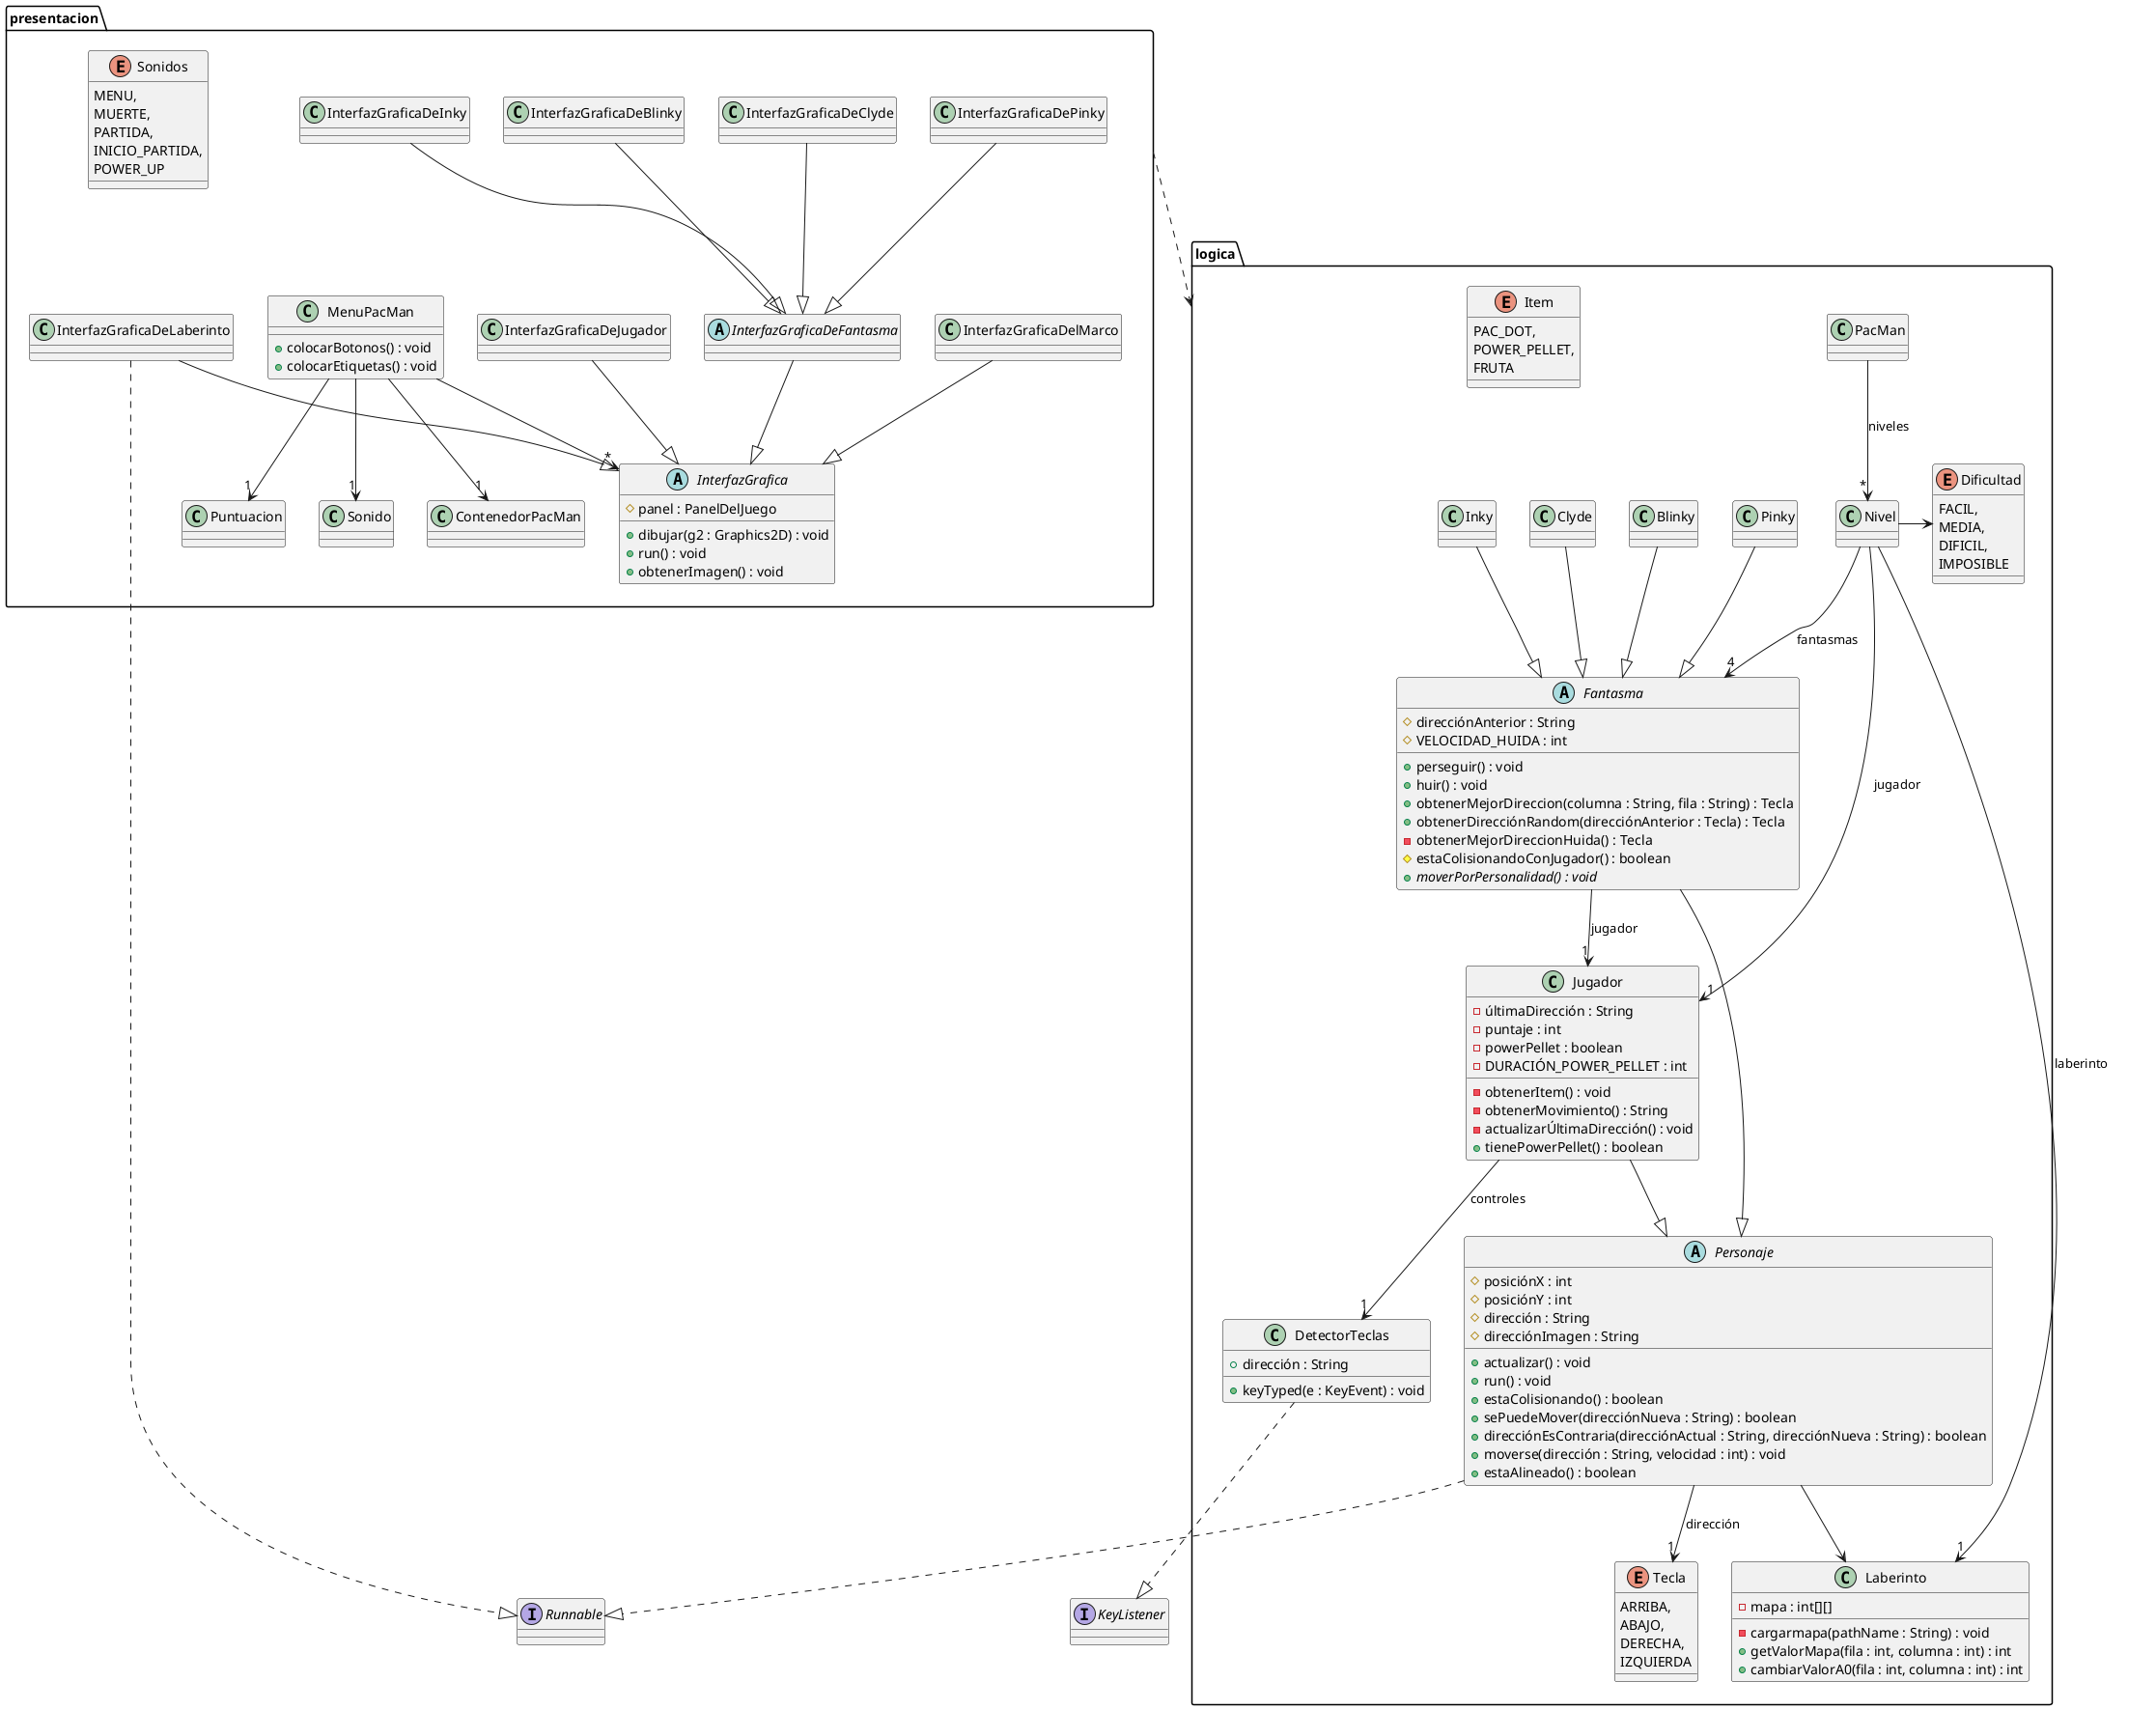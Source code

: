 @startuml

package logica {
    abstract class Personaje {
        # posiciónX : int
        # posiciónY : int
        # dirección : String
        # direcciónImagen : String
        + actualizar() : void
        + run() : void
        + estaColisionando() : boolean
        + sePuedeMover(direcciónNueva : String) : boolean
        + direcciónEsContraria(direcciónActual : String, direcciónNueva : String) : boolean
        + moverse(dirección : String, velocidad : int) : void
        + estaAlineado() : boolean
    }
    abstract class Fantasma {
        # direcciónAnterior : String
        # VELOCIDAD_HUIDA : int
        + perseguir() : void
        + huir() : void
        + obtenerMejorDireccion(columna : String, fila : String) : Tecla
        + obtenerDirecciónRandom(direcciónAnterior : Tecla) : Tecla
        - obtenerMejorDireccionHuida() : Tecla
        # estaColisionandoConJugador() : boolean
        + {abstract} moverPorPersonalidad() : void
    }
    class Jugador {
        - últimaDirección : String
        - puntaje : int
        - powerPellet : boolean
        - DURACIÓN_POWER_PELLET : int
        - obtenerItem() : void
        - obtenerMovimiento() : String
        - actualizarÚltimaDirección() : void
        + tienePowerPellet() : boolean
    }
    class Pinky {
    }
    class Blinky {
    }
    class Clyde {
    }
    class Inky {
    }
    class Laberinto {
        - mapa : int[][]
        - cargarmapa(pathName : String) : void
        + getValorMapa(fila : int, columna : int) : int
        + cambiarValorA0(fila : int, columna : int) : int
    }
    class DetectorTeclas {
        + dirección : String
        + keyTyped(e : KeyEvent) : void
    }
    class Nivel {
    }
    class PacMan {
    }
    enum Dificultad {
        FACIL,
        MEDIA,
        DIFICIL,
        IMPOSIBLE
    }
    enum Tecla {
        ARRIBA,
        ABAJO,
        DERECHA,
        IZQUIERDA
    }
    enum Item {
        PAC_DOT,
        POWER_PELLET,
        FRUTA
    }
}

package presentacion {
    abstract class InterfazGrafica {
        # panel : PanelDelJuego
        + dibujar(g2 : Graphics2D) : void
        + run() : void
        + obtenerImagen() : void
    }
    abstract class InterfazGraficaDeFantasma {
    }
    class InterfazGraficaDeBlinky {
    }
    class InterfazGraficaDeInky {
    }
    class InterfazGraficaDePinky {
    }
    class InterfazGraficaDeClyde {
    }
    class InterfazGraficaDeJugador {
    }
    class InterfazGraficaDelMarco {
    }
    class InterfazGraficaDeLaberinto {
    }
    class MenuPacMan {
        + colocarBotonos() : void
        + colocarEtiquetas() : void
    }
    class ContenedorPacMan {
    }
    class Puntuacion {
    }
    class Sonido {
    }
    enum Sonidos {
        MENU,
        MUERTE,
        PARTIDA,
        INICIO_PARTIDA,
        POWER_UP
    }
}

interface Runnable
interface KeyListener

'Relaciones entre paquetes
presentacion ..> logica

'Relaciones paquete logica
Blinky --|> Fantasma
Pinky --|> Fantasma
Inky --|> Fantasma
Clyde --|> Fantasma
Fantasma --> "1" Jugador : jugador
Personaje --> Laberinto
Personaje --> "1" Tecla : dirección
Personaje ..|> Runnable
Jugador --> "1" DetectorTeclas : controles
Jugador --|> Personaje
Fantasma --|> Personaje
DetectorTeclas ..|> KeyListener
Nivel --> "1" Jugador : jugador
Nivel --> "4" Fantasma : fantasmas
Nivel --> "1" Laberinto : laberinto
Nivel -> Dificultad
PacMan --> "*" Nivel : niveles

'Relaciones paquete presentacion
InterfazGraficaDeFantasma --|> InterfazGrafica
InterfazGraficaDelMarco --|> InterfazGrafica
InterfazGraficaDeBlinky --|> InterfazGraficaDeFantasma
InterfazGraficaDeClyde --|> InterfazGraficaDeFantasma
InterfazGraficaDeInky --|> InterfazGraficaDeFantasma
InterfazGraficaDePinky --|> InterfazGraficaDeFantasma
InterfazGraficaDeJugador --|> InterfazGrafica
InterfazGraficaDeLaberinto --|> InterfazGrafica
InterfazGraficaDeLaberinto .|> Runnable
MenuPacMan --> "1" Puntuacion
MenuPacMan --> "*" InterfazGrafica
MenuPacMan --> "1" ContenedorPacMan
MenuPacMan --> "1" Sonido

@enduml
